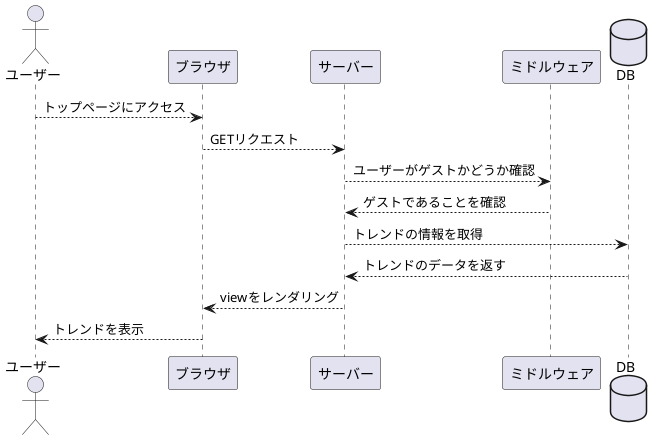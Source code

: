 @startuml look_trend

actor ユーザー as u
participant ブラウザ as b
participant サーバー as s
participant ミドルウェア as m
database DB as d

u --> b: トップページにアクセス
b --> s: GETリクエスト
s --> m: ユーザーがゲストかどうか確認
m --> s: ゲストであることを確認
s --> d: トレンドの情報を取得
d --> s: トレンドのデータを返す
s --> b: viewをレンダリング
b --> u: トレンドを表示

@enduml